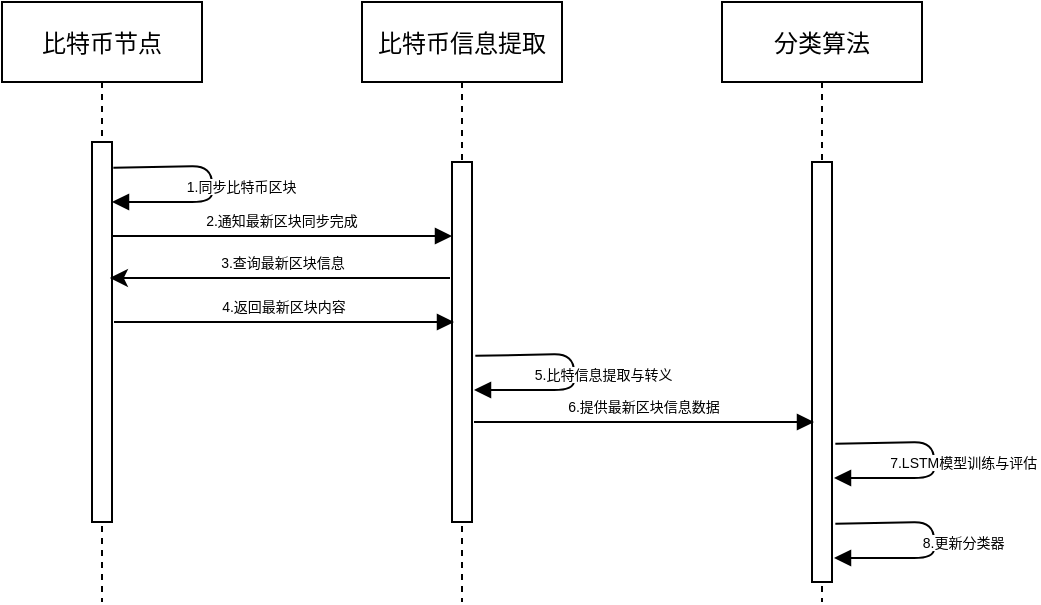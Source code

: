 <mxfile version="14.2.4" type="github">
  <diagram id="kgpKYQtTHZ0yAKxKKP6v" name="Page-1">
    <mxGraphModel dx="1426" dy="752" grid="1" gridSize="10" guides="1" tooltips="1" connect="1" arrows="1" fold="1" page="1" pageScale="1" pageWidth="850" pageHeight="1100" math="0" shadow="0">
      <root>
        <mxCell id="0" />
        <mxCell id="1" parent="0" />
        <mxCell id="3nuBFxr9cyL0pnOWT2aG-1" value="比特币节点" style="shape=umlLifeline;perimeter=lifelinePerimeter;container=1;collapsible=0;recursiveResize=0;rounded=0;shadow=0;strokeWidth=1;fontFamily=Garamond;" parent="1" vertex="1">
          <mxGeometry x="120" y="80" width="100" height="300" as="geometry" />
        </mxCell>
        <mxCell id="3nuBFxr9cyL0pnOWT2aG-2" value="" style="points=[];perimeter=orthogonalPerimeter;rounded=0;shadow=0;strokeWidth=1;" parent="3nuBFxr9cyL0pnOWT2aG-1" vertex="1">
          <mxGeometry x="45" y="70" width="10" height="190" as="geometry" />
        </mxCell>
        <mxCell id="3nuBFxr9cyL0pnOWT2aG-5" value="比特币信息提取" style="shape=umlLifeline;perimeter=lifelinePerimeter;container=1;collapsible=0;recursiveResize=0;rounded=0;shadow=0;strokeWidth=1;" parent="1" vertex="1">
          <mxGeometry x="300" y="80" width="100" height="300" as="geometry" />
        </mxCell>
        <mxCell id="3nuBFxr9cyL0pnOWT2aG-6" value="" style="points=[];perimeter=orthogonalPerimeter;rounded=0;shadow=0;strokeWidth=1;" parent="3nuBFxr9cyL0pnOWT2aG-5" vertex="1">
          <mxGeometry x="45" y="80" width="10" height="180" as="geometry" />
        </mxCell>
        <mxCell id="3nuBFxr9cyL0pnOWT2aG-8" value="2.通知最新区块同步完成" style="verticalAlign=bottom;endArrow=block;entryX=0;entryY=0;shadow=0;strokeWidth=1;fontSize=7;" parent="1" edge="1">
          <mxGeometry relative="1" as="geometry">
            <mxPoint x="175" y="197" as="sourcePoint" />
            <mxPoint x="345" y="197.0" as="targetPoint" />
            <Array as="points">
              <mxPoint x="240" y="197" />
            </Array>
          </mxGeometry>
        </mxCell>
        <mxCell id="oefgWrXp9b9dmfqzYPv9-2" value="分类算法" style="shape=umlLifeline;perimeter=lifelinePerimeter;container=1;collapsible=0;recursiveResize=0;rounded=0;shadow=0;strokeWidth=1;" parent="1" vertex="1">
          <mxGeometry x="480" y="80" width="100" height="300" as="geometry" />
        </mxCell>
        <mxCell id="oefgWrXp9b9dmfqzYPv9-3" value="" style="points=[];perimeter=orthogonalPerimeter;rounded=0;shadow=0;strokeWidth=1;" parent="oefgWrXp9b9dmfqzYPv9-2" vertex="1">
          <mxGeometry x="45" y="80" width="10" height="210" as="geometry" />
        </mxCell>
        <mxCell id="oefgWrXp9b9dmfqzYPv9-6" value="1.同步比特币区块" style="verticalAlign=bottom;endArrow=block;shadow=0;strokeWidth=1;exitX=1.067;exitY=0.068;exitDx=0;exitDy=0;exitPerimeter=0;fontSize=7;" parent="1" edge="1">
          <mxGeometry x="0.148" y="-15" relative="1" as="geometry">
            <mxPoint x="175.67" y="162.92" as="sourcePoint" />
            <mxPoint x="175" y="180" as="targetPoint" />
            <Array as="points">
              <mxPoint x="225" y="162" />
              <mxPoint x="225" y="180" />
            </Array>
            <mxPoint x="15" y="15" as="offset" />
          </mxGeometry>
        </mxCell>
        <mxCell id="oefgWrXp9b9dmfqzYPv9-13" value="7.LSTM模型训练与评估" style="verticalAlign=bottom;endArrow=block;shadow=0;strokeWidth=1;exitX=1.067;exitY=0.068;exitDx=0;exitDy=0;exitPerimeter=0;fontSize=7;" parent="1" edge="1">
          <mxGeometry x="0.148" y="-15" relative="1" as="geometry">
            <mxPoint x="536.67" y="300.92" as="sourcePoint" />
            <mxPoint x="536" y="318" as="targetPoint" />
            <Array as="points">
              <mxPoint x="586" y="300" />
              <mxPoint x="586" y="318" />
            </Array>
            <mxPoint x="15" y="15" as="offset" />
          </mxGeometry>
        </mxCell>
        <mxCell id="L75oaCOi5403GgUs-St9-1" value="" style="endArrow=classic;html=1;" parent="1" edge="1">
          <mxGeometry width="50" height="50" relative="1" as="geometry">
            <mxPoint x="344" y="218" as="sourcePoint" />
            <mxPoint x="173.929" y="218" as="targetPoint" />
          </mxGeometry>
        </mxCell>
        <mxCell id="L75oaCOi5403GgUs-St9-2" value="&lt;font style=&quot;font-size: 7px&quot;&gt;3.查询最新区块信息&lt;/font&gt;" style="edgeLabel;html=1;align=center;verticalAlign=middle;resizable=0;points=[];" parent="L75oaCOi5403GgUs-St9-1" vertex="1" connectable="0">
          <mxGeometry x="-0.011" y="1" relative="1" as="geometry">
            <mxPoint y="-10" as="offset" />
          </mxGeometry>
        </mxCell>
        <mxCell id="L75oaCOi5403GgUs-St9-3" value="4.返回最新区块内容" style="verticalAlign=bottom;endArrow=block;entryX=0;entryY=0;shadow=0;strokeWidth=1;fontSize=7;" parent="1" edge="1">
          <mxGeometry relative="1" as="geometry">
            <mxPoint x="176" y="240" as="sourcePoint" />
            <mxPoint x="346" y="240.0" as="targetPoint" />
            <Array as="points">
              <mxPoint x="241" y="240" />
            </Array>
          </mxGeometry>
        </mxCell>
        <mxCell id="L75oaCOi5403GgUs-St9-4" value="5.比特信息提取与转义" style="verticalAlign=bottom;endArrow=block;shadow=0;strokeWidth=1;exitX=1.067;exitY=0.068;exitDx=0;exitDy=0;exitPerimeter=0;fontSize=7;" parent="1" edge="1">
          <mxGeometry x="0.148" y="-15" relative="1" as="geometry">
            <mxPoint x="356.67" y="256.92" as="sourcePoint" />
            <mxPoint x="356" y="274" as="targetPoint" />
            <Array as="points">
              <mxPoint x="406" y="256" />
              <mxPoint x="406" y="274" />
            </Array>
            <mxPoint x="15" y="15" as="offset" />
          </mxGeometry>
        </mxCell>
        <mxCell id="L75oaCOi5403GgUs-St9-6" value="6.提供最新区块信息数据" style="verticalAlign=bottom;endArrow=block;entryX=0;entryY=0;shadow=0;strokeWidth=1;fontSize=7;" parent="1" edge="1">
          <mxGeometry relative="1" as="geometry">
            <mxPoint x="356" y="290" as="sourcePoint" />
            <mxPoint x="526" y="290.0" as="targetPoint" />
            <Array as="points">
              <mxPoint x="421" y="290" />
            </Array>
          </mxGeometry>
        </mxCell>
        <mxCell id="L75oaCOi5403GgUs-St9-7" value="8.更新分类器" style="verticalAlign=bottom;endArrow=block;shadow=0;strokeWidth=1;exitX=1.067;exitY=0.068;exitDx=0;exitDy=0;exitPerimeter=0;fontSize=7;" parent="1" edge="1">
          <mxGeometry x="0.148" y="-15" relative="1" as="geometry">
            <mxPoint x="536.67" y="340.92" as="sourcePoint" />
            <mxPoint x="536" y="358" as="targetPoint" />
            <Array as="points">
              <mxPoint x="586" y="340" />
              <mxPoint x="586" y="358" />
            </Array>
            <mxPoint x="15" y="15" as="offset" />
          </mxGeometry>
        </mxCell>
      </root>
    </mxGraphModel>
  </diagram>
</mxfile>
